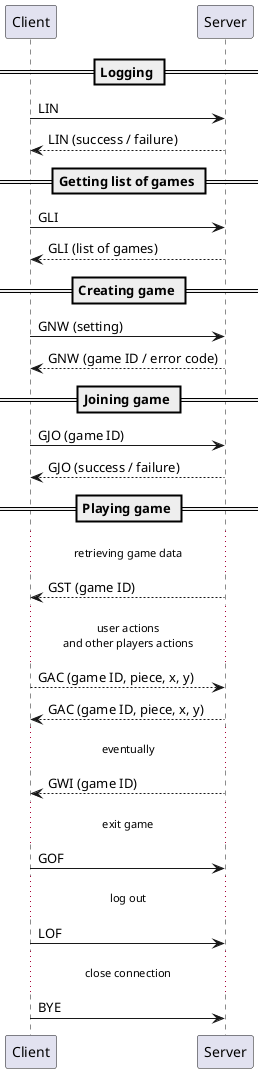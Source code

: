 @startuml

== Logging ==

Client -> Server: LIN
Client <-- Server: LIN (success / failure)

== Getting list of games ==

Client -> Server: GLI
Client <-- Server: GLI (list of games)

== Creating game ==
Client -> Server: GNW (setting)
Client <-- Server: GNW (game ID / error code)

== Joining game ==

Client -> Server: GJO (game ID)
Client <-- Server: GJO (success / failure)

== Playing game ==

...retrieving game data...

Client <-- Server: GST (game ID)

...user actions\nand other players actions...

Client --> Server: GAC (game ID, piece, x, y)
Client <-- Server: GAC (game ID, piece, x, y)

...eventually...

Client <-- Server: GWI (game ID)

...exit game...

Client -> Server: GOF

...log out...

Client -> Server: LOF

...close connection...

Client -> Server: BYE

@enduml
